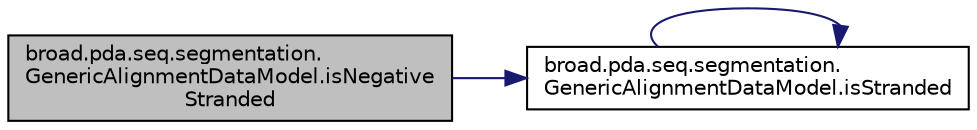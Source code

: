 digraph "broad.pda.seq.segmentation.GenericAlignmentDataModel.isNegativeStranded"
{
  edge [fontname="Helvetica",fontsize="10",labelfontname="Helvetica",labelfontsize="10"];
  node [fontname="Helvetica",fontsize="10",shape=record];
  rankdir="LR";
  Node1 [label="broad.pda.seq.segmentation.\lGenericAlignmentDataModel.isNegative\lStranded",height=0.2,width=0.4,color="black", fillcolor="grey75", style="filled" fontcolor="black"];
  Node1 -> Node2 [color="midnightblue",fontsize="10",style="solid",fontname="Helvetica"];
  Node2 [label="broad.pda.seq.segmentation.\lGenericAlignmentDataModel.isStranded",height=0.2,width=0.4,color="black", fillcolor="white", style="filled",URL="$classbroad_1_1pda_1_1seq_1_1segmentation_1_1_generic_alignment_data_model.html#a86e1f6ed98d7f04a2b86a861fc91c8a7"];
  Node2 -> Node2 [color="midnightblue",fontsize="10",style="solid",fontname="Helvetica"];
}
